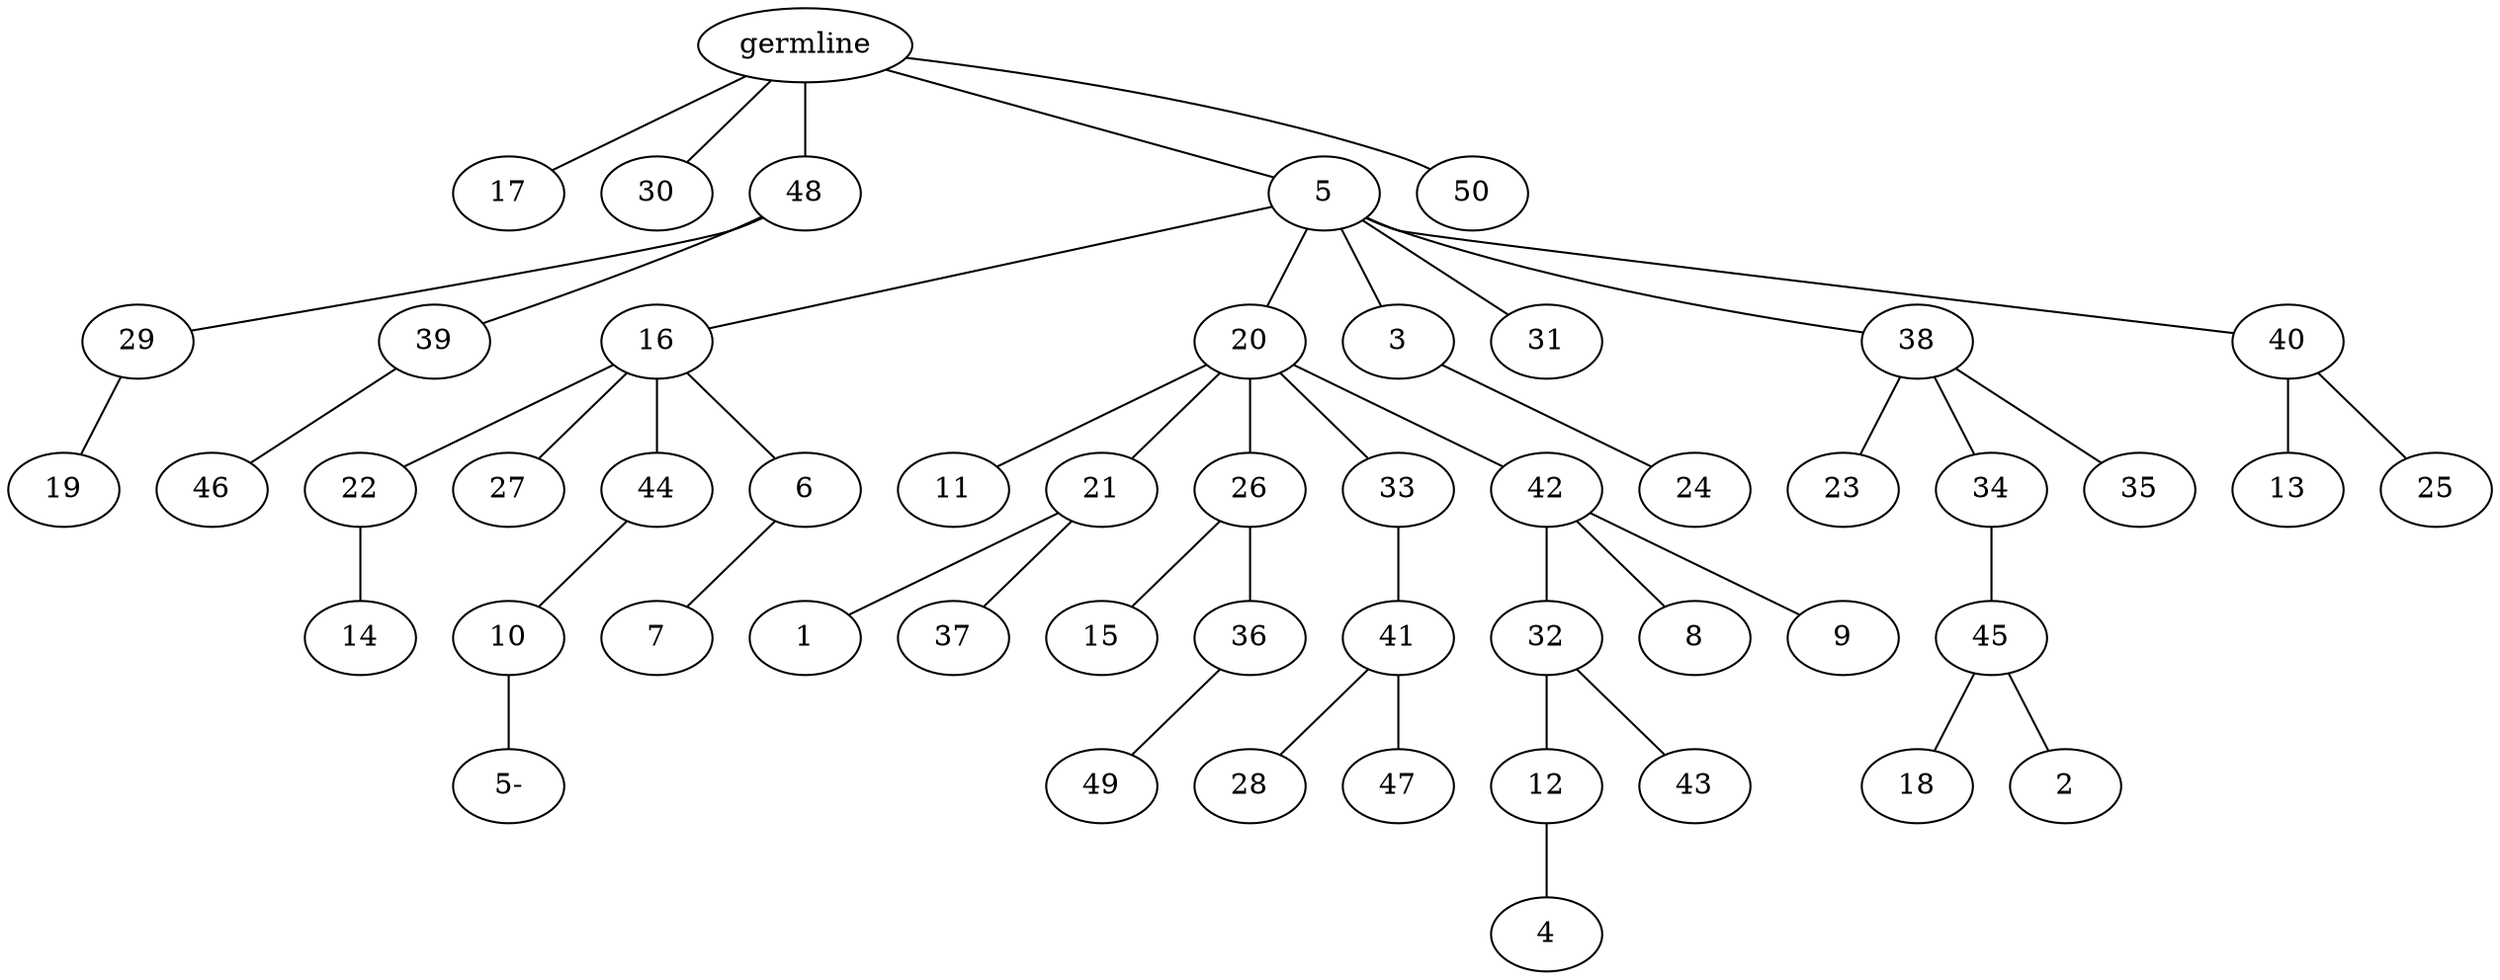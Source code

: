 graph tree {
    "139652859108992" [label="germline"];
    "139652859107888" [label="17"];
    "139652859109232" [label="30"];
    "139652859109328" [label="48"];
    "139652859109184" [label="29"];
    "139652859134400" [label="19"];
    "139652859137376" [label="39"];
    "139652859137520" [label="46"];
    "139652859105536" [label="5"];
    "139652859134112" [label="16"];
    "139652859431088" [label="22"];
    "139652859009056" [label="14"];
    "139652859429888" [label="27"];
    "139652859430128" [label="44"];
    "139652859010448" [label="10"];
    "139652859170048" [label="5-"];
    "139652859008864" [label="6"];
    "139652859010208" [label="7"];
    "139652859429168" [label="20"];
    "139652859007760" [label="11"];
    "139652859007136" [label="21"];
    "139652859008336" [label="1"];
    "139652859010640" [label="37"];
    "139652859008048" [label="26"];
    "139652859007712" [label="15"];
    "139652859008672" [label="36"];
    "139652859007040" [label="49"];
    "139652859010400" [label="33"];
    "139652859007616" [label="41"];
    "139652859007568" [label="28"];
    "139652859007328" [label="47"];
    "139652859008096" [label="42"];
    "139652859010832" [label="32"];
    "139652859040672" [label="12"];
    "139652859042064" [label="4"];
    "139652859042832" [label="43"];
    "139652859010256" [label="8"];
    "139652859010496" [label="9"];
    "139652859430464" [label="3"];
    "139652859007520" [label="24"];
    "139652859429216" [label="31"];
    "139652859041968" [label="38"];
    "139652858904640" [label="23"];
    "139652858907664" [label="34"];
    "139652858906560" [label="45"];
    "139652858906944" [label="18"];
    "139652858907328" [label="2"];
    "139652858907760" [label="35"];
    "139652859008576" [label="40"];
    "139652858908048" [label="13"];
    "139652858907184" [label="25"];
    "139652859107120" [label="50"];
    "139652859108992" -- "139652859107888";
    "139652859108992" -- "139652859109232";
    "139652859108992" -- "139652859109328";
    "139652859108992" -- "139652859105536";
    "139652859108992" -- "139652859107120";
    "139652859109328" -- "139652859109184";
    "139652859109328" -- "139652859137376";
    "139652859109184" -- "139652859134400";
    "139652859137376" -- "139652859137520";
    "139652859105536" -- "139652859134112";
    "139652859105536" -- "139652859429168";
    "139652859105536" -- "139652859430464";
    "139652859105536" -- "139652859429216";
    "139652859105536" -- "139652859041968";
    "139652859105536" -- "139652859008576";
    "139652859134112" -- "139652859431088";
    "139652859134112" -- "139652859429888";
    "139652859134112" -- "139652859430128";
    "139652859134112" -- "139652859008864";
    "139652859431088" -- "139652859009056";
    "139652859430128" -- "139652859010448";
    "139652859010448" -- "139652859170048";
    "139652859008864" -- "139652859010208";
    "139652859429168" -- "139652859007760";
    "139652859429168" -- "139652859007136";
    "139652859429168" -- "139652859008048";
    "139652859429168" -- "139652859010400";
    "139652859429168" -- "139652859008096";
    "139652859007136" -- "139652859008336";
    "139652859007136" -- "139652859010640";
    "139652859008048" -- "139652859007712";
    "139652859008048" -- "139652859008672";
    "139652859008672" -- "139652859007040";
    "139652859010400" -- "139652859007616";
    "139652859007616" -- "139652859007568";
    "139652859007616" -- "139652859007328";
    "139652859008096" -- "139652859010832";
    "139652859008096" -- "139652859010256";
    "139652859008096" -- "139652859010496";
    "139652859010832" -- "139652859040672";
    "139652859010832" -- "139652859042832";
    "139652859040672" -- "139652859042064";
    "139652859430464" -- "139652859007520";
    "139652859041968" -- "139652858904640";
    "139652859041968" -- "139652858907664";
    "139652859041968" -- "139652858907760";
    "139652858907664" -- "139652858906560";
    "139652858906560" -- "139652858906944";
    "139652858906560" -- "139652858907328";
    "139652859008576" -- "139652858908048";
    "139652859008576" -- "139652858907184";
}
